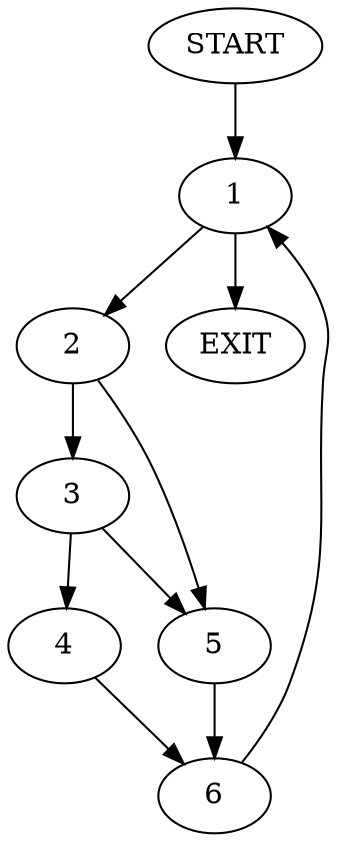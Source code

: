 digraph { 
0 [label="START"];
1;
2;
3;
4;
5;
6;
7[label="EXIT"];
0 -> 1;
1 -> 2;
1 -> 7;
2 -> 3;
2 -> 5;
3 -> 4;
3 -> 5;
4 -> 6;
5 -> 6;
6 -> 1;
}